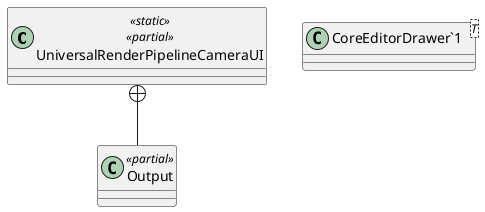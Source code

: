 @startuml
class UniversalRenderPipelineCameraUI <<static>> <<partial>> {
}
class "CoreEditorDrawer`1"<T> {
}
class Output <<partial>> {
}
UniversalRenderPipelineCameraUI +-- Output
@enduml
